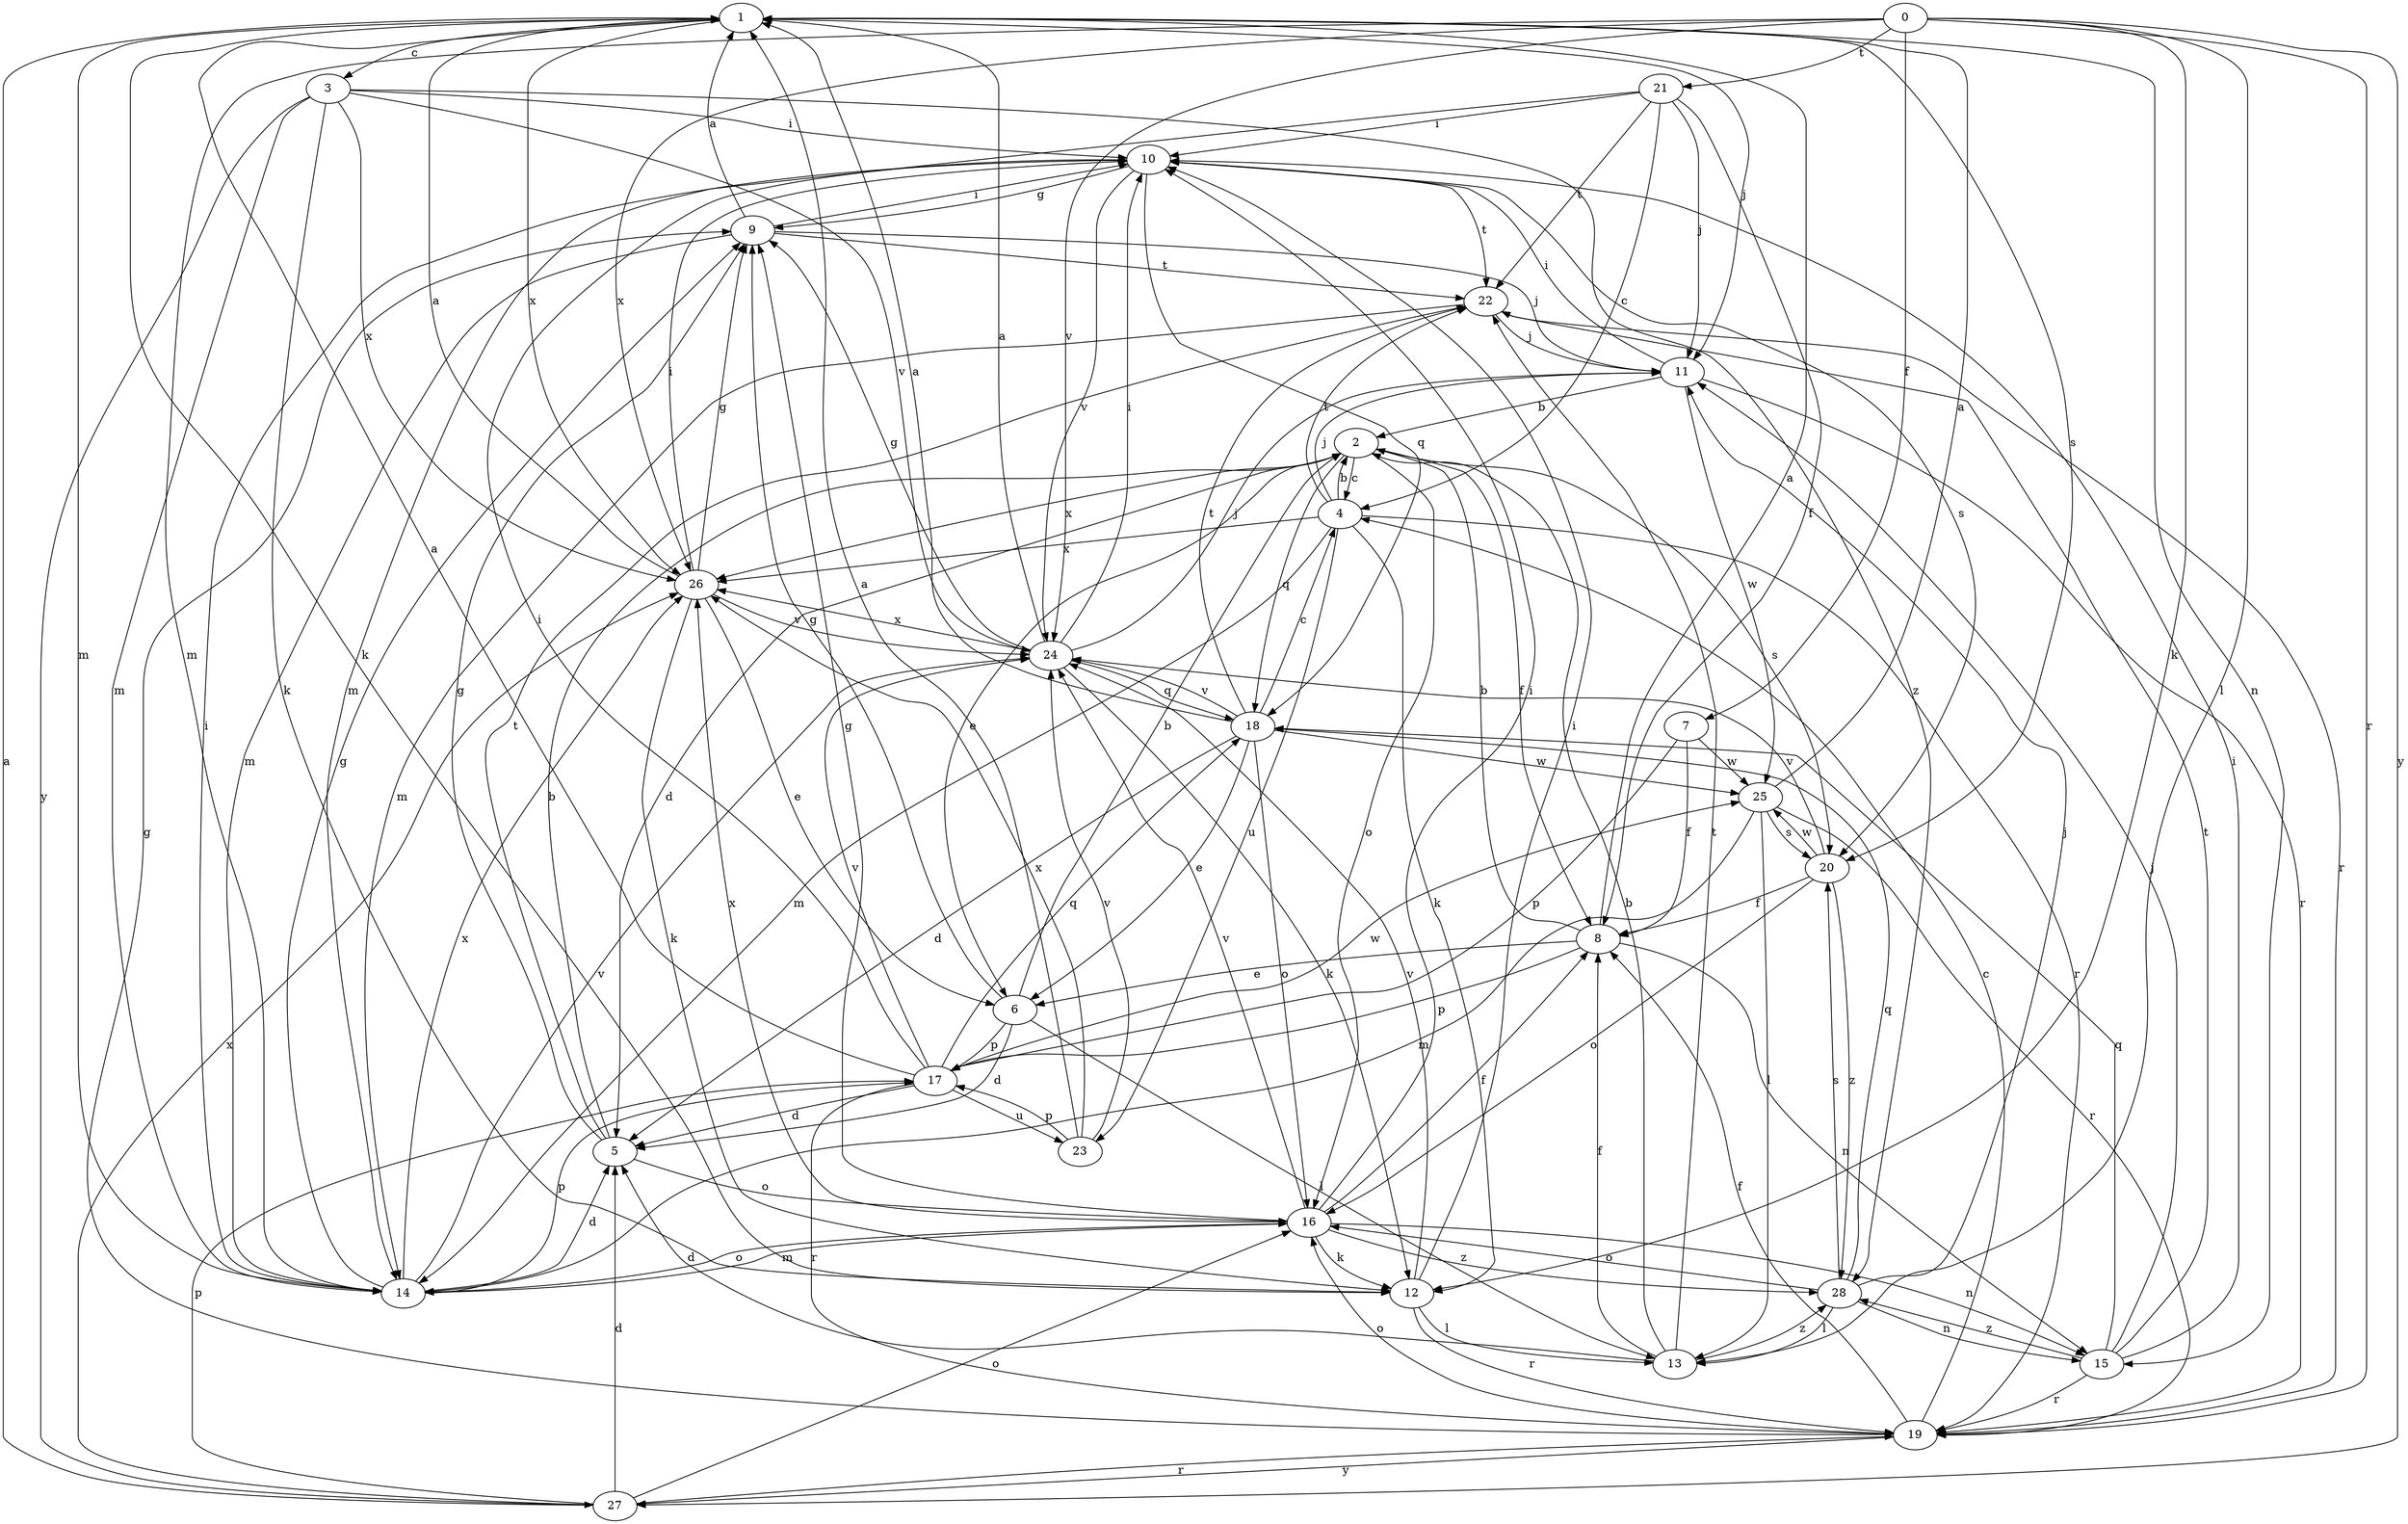 strict digraph  {
1;
2;
3;
4;
5;
6;
7;
8;
9;
10;
11;
12;
13;
14;
15;
16;
17;
18;
19;
0;
20;
21;
22;
23;
24;
25;
26;
27;
28;
1 -> 3  [label=c];
1 -> 11  [label=j];
1 -> 12  [label=k];
1 -> 14  [label=m];
1 -> 15  [label=n];
1 -> 20  [label=s];
1 -> 26  [label=x];
2 -> 4  [label=c];
2 -> 5  [label=d];
2 -> 6  [label=e];
2 -> 8  [label=f];
2 -> 16  [label=o];
2 -> 18  [label=q];
2 -> 20  [label=s];
2 -> 26  [label=x];
3 -> 10  [label=i];
3 -> 12  [label=k];
3 -> 14  [label=m];
3 -> 24  [label=v];
3 -> 26  [label=x];
3 -> 27  [label=y];
3 -> 28  [label=z];
4 -> 2  [label=b];
4 -> 11  [label=j];
4 -> 12  [label=k];
4 -> 14  [label=m];
4 -> 19  [label=r];
4 -> 22  [label=t];
4 -> 23  [label=u];
4 -> 26  [label=x];
5 -> 2  [label=b];
5 -> 9  [label=g];
5 -> 16  [label=o];
5 -> 22  [label=t];
6 -> 2  [label=b];
6 -> 5  [label=d];
6 -> 9  [label=g];
6 -> 13  [label=l];
6 -> 17  [label=p];
7 -> 8  [label=f];
7 -> 17  [label=p];
7 -> 25  [label=w];
8 -> 1  [label=a];
8 -> 2  [label=b];
8 -> 6  [label=e];
8 -> 15  [label=n];
8 -> 17  [label=p];
9 -> 1  [label=a];
9 -> 10  [label=i];
9 -> 11  [label=j];
9 -> 14  [label=m];
9 -> 22  [label=t];
10 -> 9  [label=g];
10 -> 18  [label=q];
10 -> 20  [label=s];
10 -> 22  [label=t];
10 -> 24  [label=v];
11 -> 2  [label=b];
11 -> 10  [label=i];
11 -> 19  [label=r];
11 -> 25  [label=w];
12 -> 10  [label=i];
12 -> 13  [label=l];
12 -> 19  [label=r];
12 -> 24  [label=v];
13 -> 2  [label=b];
13 -> 5  [label=d];
13 -> 8  [label=f];
13 -> 22  [label=t];
13 -> 28  [label=z];
14 -> 5  [label=d];
14 -> 9  [label=g];
14 -> 10  [label=i];
14 -> 16  [label=o];
14 -> 17  [label=p];
14 -> 24  [label=v];
14 -> 26  [label=x];
15 -> 10  [label=i];
15 -> 11  [label=j];
15 -> 18  [label=q];
15 -> 19  [label=r];
15 -> 22  [label=t];
15 -> 28  [label=z];
16 -> 8  [label=f];
16 -> 9  [label=g];
16 -> 10  [label=i];
16 -> 12  [label=k];
16 -> 14  [label=m];
16 -> 15  [label=n];
16 -> 24  [label=v];
16 -> 26  [label=x];
16 -> 28  [label=z];
17 -> 1  [label=a];
17 -> 5  [label=d];
17 -> 10  [label=i];
17 -> 18  [label=q];
17 -> 19  [label=r];
17 -> 23  [label=u];
17 -> 24  [label=v];
17 -> 25  [label=w];
18 -> 1  [label=a];
18 -> 4  [label=c];
18 -> 5  [label=d];
18 -> 6  [label=e];
18 -> 16  [label=o];
18 -> 22  [label=t];
18 -> 24  [label=v];
18 -> 25  [label=w];
19 -> 4  [label=c];
19 -> 8  [label=f];
19 -> 9  [label=g];
19 -> 16  [label=o];
19 -> 27  [label=y];
0 -> 7  [label=f];
0 -> 12  [label=k];
0 -> 13  [label=l];
0 -> 14  [label=m];
0 -> 19  [label=r];
0 -> 21  [label=t];
0 -> 24  [label=v];
0 -> 26  [label=x];
0 -> 27  [label=y];
20 -> 8  [label=f];
20 -> 16  [label=o];
20 -> 24  [label=v];
20 -> 25  [label=w];
20 -> 28  [label=z];
21 -> 4  [label=c];
21 -> 8  [label=f];
21 -> 10  [label=i];
21 -> 11  [label=j];
21 -> 14  [label=m];
21 -> 22  [label=t];
22 -> 11  [label=j];
22 -> 14  [label=m];
22 -> 19  [label=r];
23 -> 1  [label=a];
23 -> 17  [label=p];
23 -> 24  [label=v];
23 -> 26  [label=x];
24 -> 1  [label=a];
24 -> 9  [label=g];
24 -> 10  [label=i];
24 -> 11  [label=j];
24 -> 12  [label=k];
24 -> 18  [label=q];
24 -> 26  [label=x];
25 -> 1  [label=a];
25 -> 13  [label=l];
25 -> 14  [label=m];
25 -> 19  [label=r];
25 -> 20  [label=s];
26 -> 1  [label=a];
26 -> 6  [label=e];
26 -> 9  [label=g];
26 -> 10  [label=i];
26 -> 12  [label=k];
26 -> 24  [label=v];
27 -> 1  [label=a];
27 -> 5  [label=d];
27 -> 16  [label=o];
27 -> 17  [label=p];
27 -> 19  [label=r];
27 -> 26  [label=x];
28 -> 11  [label=j];
28 -> 13  [label=l];
28 -> 15  [label=n];
28 -> 16  [label=o];
28 -> 18  [label=q];
28 -> 20  [label=s];
}
